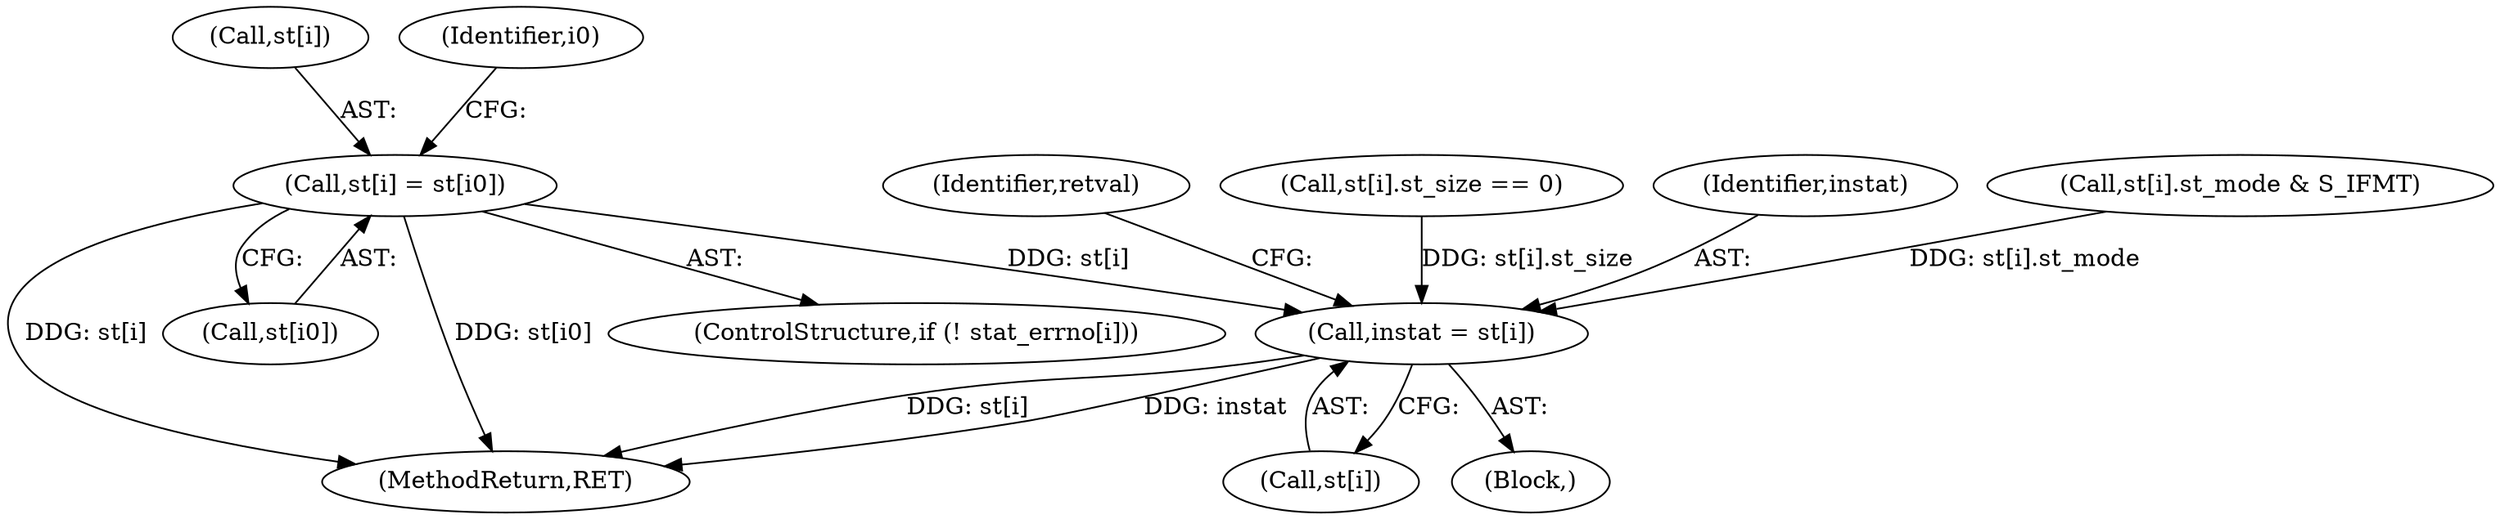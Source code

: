 digraph "0_savannah_17953b5893f7c9835f0dd2a704ba04e0371d2cbd_0@array" {
"1001744" [label="(Call,st[i] = st[i0])"];
"1002112" [label="(Call,instat = st[i])"];
"1001739" [label="(ControlStructure,if (! stat_errno[i]))"];
"1002114" [label="(Call,st[i])"];
"1002112" [label="(Call,instat = st[i])"];
"1002118" [label="(Identifier,retval)"];
"1001745" [label="(Call,st[i])"];
"1001744" [label="(Call,st[i] = st[i0])"];
"1002119" [label="(MethodReturn,RET)"];
"1001957" [label="(Call,st[i].st_size == 0)"];
"1002113" [label="(Identifier,instat)"];
"1001932" [label="(Call,st[i].st_mode & S_IFMT)"];
"1001794" [label="(Identifier,i0)"];
"1002093" [label="(Block,)"];
"1001748" [label="(Call,st[i0])"];
"1001744" -> "1001739"  [label="AST: "];
"1001744" -> "1001748"  [label="CFG: "];
"1001745" -> "1001744"  [label="AST: "];
"1001748" -> "1001744"  [label="AST: "];
"1001794" -> "1001744"  [label="CFG: "];
"1001744" -> "1002119"  [label="DDG: st[i0]"];
"1001744" -> "1002119"  [label="DDG: st[i]"];
"1001744" -> "1002112"  [label="DDG: st[i]"];
"1002112" -> "1002093"  [label="AST: "];
"1002112" -> "1002114"  [label="CFG: "];
"1002113" -> "1002112"  [label="AST: "];
"1002114" -> "1002112"  [label="AST: "];
"1002118" -> "1002112"  [label="CFG: "];
"1002112" -> "1002119"  [label="DDG: st[i]"];
"1002112" -> "1002119"  [label="DDG: instat"];
"1001957" -> "1002112"  [label="DDG: st[i].st_size"];
"1001932" -> "1002112"  [label="DDG: st[i].st_mode"];
}
